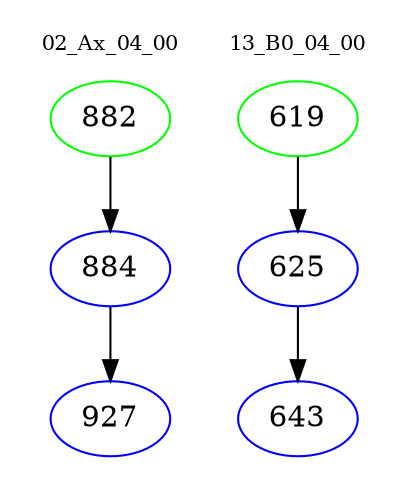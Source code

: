 digraph{
subgraph cluster_0 {
color = white
label = "02_Ax_04_00";
fontsize=10;
T0_882 [label="882", color="green"]
T0_882 -> T0_884 [color="black"]
T0_884 [label="884", color="blue"]
T0_884 -> T0_927 [color="black"]
T0_927 [label="927", color="blue"]
}
subgraph cluster_1 {
color = white
label = "13_B0_04_00";
fontsize=10;
T1_619 [label="619", color="green"]
T1_619 -> T1_625 [color="black"]
T1_625 [label="625", color="blue"]
T1_625 -> T1_643 [color="black"]
T1_643 [label="643", color="blue"]
}
}
